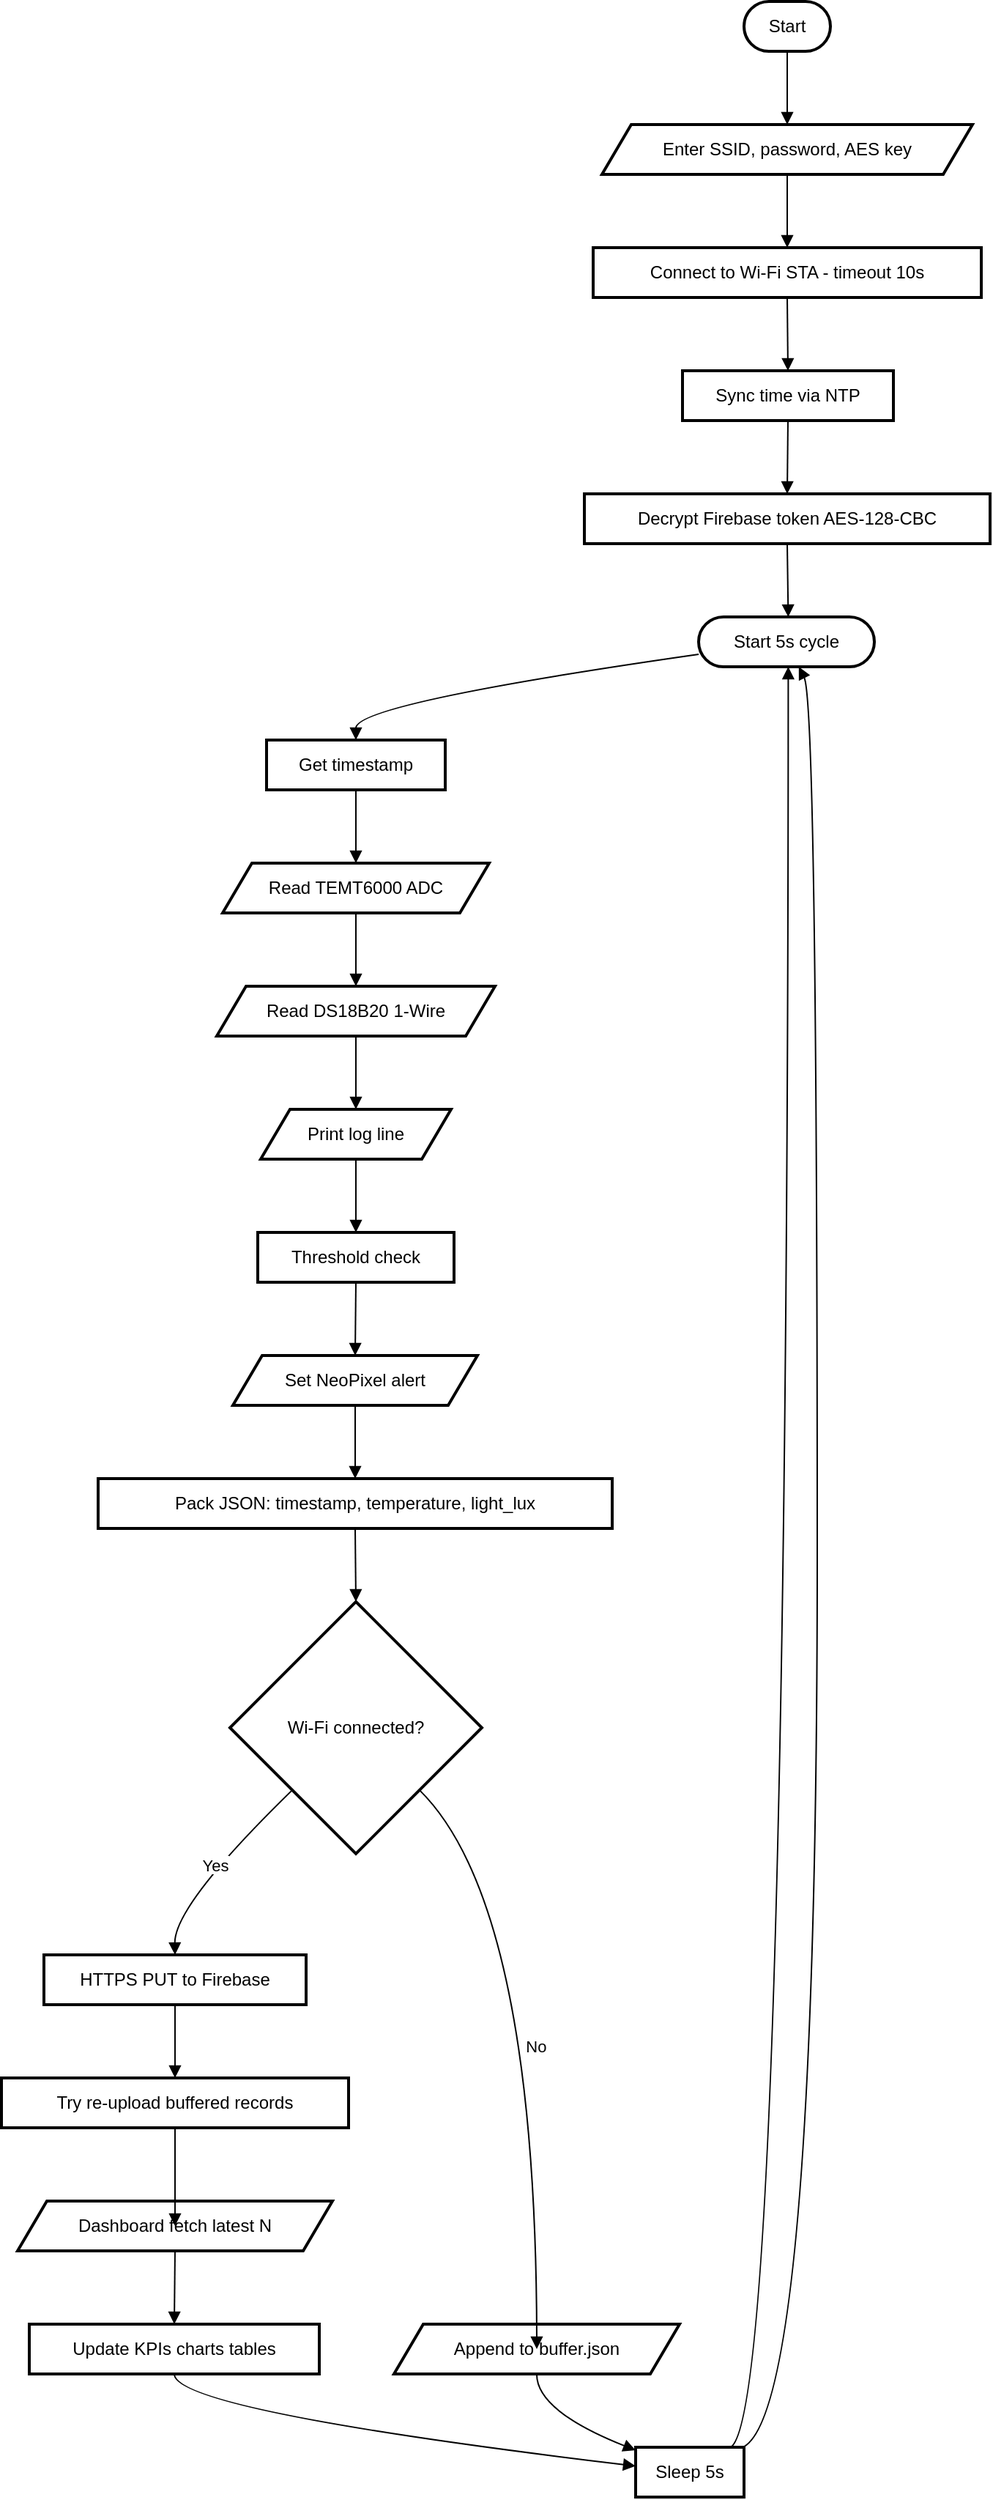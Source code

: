 <mxfile version="24.6.4" type="device">
  <diagram name="Page-1" id="440D_sD3tQnRxIJrRy80">
    <mxGraphModel dx="1366" dy="796" grid="1" gridSize="10" guides="1" tooltips="1" connect="1" arrows="1" fold="1" page="1" pageScale="1" pageWidth="850" pageHeight="1100" math="0" shadow="0">
      <root>
        <mxCell id="0" />
        <mxCell id="1" parent="0" />
        <mxCell id="8SY1c_L0tpS-AJmcnclH-1" value="Start" style="rounded=1;whiteSpace=wrap;arcSize=50;strokeWidth=2;" vertex="1" parent="1">
          <mxGeometry x="527" y="20" width="59" height="34" as="geometry" />
        </mxCell>
        <mxCell id="8SY1c_L0tpS-AJmcnclH-2" value="Enter SSID, password, AES key" style="shape=parallelogram;perimeter=parallelogramPerimeter;fixedSize=1;strokeWidth=2;whiteSpace=wrap;" vertex="1" parent="1">
          <mxGeometry x="430" y="104" width="253" height="34" as="geometry" />
        </mxCell>
        <mxCell id="8SY1c_L0tpS-AJmcnclH-3" value="Connect to Wi-Fi STA - timeout 10s" style="whiteSpace=wrap;strokeWidth=2;" vertex="1" parent="1">
          <mxGeometry x="424" y="188" width="265" height="34" as="geometry" />
        </mxCell>
        <mxCell id="8SY1c_L0tpS-AJmcnclH-4" value="Sync time via NTP" style="whiteSpace=wrap;strokeWidth=2;" vertex="1" parent="1">
          <mxGeometry x="485" y="272" width="144" height="34" as="geometry" />
        </mxCell>
        <mxCell id="8SY1c_L0tpS-AJmcnclH-5" value="Decrypt Firebase token AES-128-CBC" style="whiteSpace=wrap;strokeWidth=2;" vertex="1" parent="1">
          <mxGeometry x="418" y="356" width="277" height="34" as="geometry" />
        </mxCell>
        <mxCell id="8SY1c_L0tpS-AJmcnclH-6" value="Start 5s cycle" style="rounded=1;whiteSpace=wrap;arcSize=50;strokeWidth=2;" vertex="1" parent="1">
          <mxGeometry x="496" y="440" width="120" height="34" as="geometry" />
        </mxCell>
        <mxCell id="8SY1c_L0tpS-AJmcnclH-7" value="Get timestamp" style="whiteSpace=wrap;strokeWidth=2;" vertex="1" parent="1">
          <mxGeometry x="201" y="524" width="122" height="34" as="geometry" />
        </mxCell>
        <mxCell id="8SY1c_L0tpS-AJmcnclH-8" value="Read TEMT6000 ADC" style="shape=parallelogram;perimeter=parallelogramPerimeter;fixedSize=1;strokeWidth=2;whiteSpace=wrap;" vertex="1" parent="1">
          <mxGeometry x="171" y="608" width="182" height="34" as="geometry" />
        </mxCell>
        <mxCell id="8SY1c_L0tpS-AJmcnclH-9" value="Read DS18B20 1-Wire" style="shape=parallelogram;perimeter=parallelogramPerimeter;fixedSize=1;strokeWidth=2;whiteSpace=wrap;" vertex="1" parent="1">
          <mxGeometry x="167" y="692" width="190" height="34" as="geometry" />
        </mxCell>
        <mxCell id="8SY1c_L0tpS-AJmcnclH-10" value="Print log line" style="shape=parallelogram;perimeter=parallelogramPerimeter;fixedSize=1;strokeWidth=2;whiteSpace=wrap;" vertex="1" parent="1">
          <mxGeometry x="197" y="776" width="130" height="34" as="geometry" />
        </mxCell>
        <mxCell id="8SY1c_L0tpS-AJmcnclH-11" value="Threshold check" style="whiteSpace=wrap;strokeWidth=2;" vertex="1" parent="1">
          <mxGeometry x="195" y="860" width="134" height="34" as="geometry" />
        </mxCell>
        <mxCell id="8SY1c_L0tpS-AJmcnclH-12" value="Set NeoPixel alert" style="shape=parallelogram;perimeter=parallelogramPerimeter;fixedSize=1;strokeWidth=2;whiteSpace=wrap;" vertex="1" parent="1">
          <mxGeometry x="178" y="944" width="167" height="34" as="geometry" />
        </mxCell>
        <mxCell id="8SY1c_L0tpS-AJmcnclH-13" value="Pack JSON: timestamp, temperature, light_lux" style="whiteSpace=wrap;strokeWidth=2;" vertex="1" parent="1">
          <mxGeometry x="86" y="1028" width="351" height="34" as="geometry" />
        </mxCell>
        <mxCell id="8SY1c_L0tpS-AJmcnclH-14" value="Wi-Fi connected?" style="rhombus;strokeWidth=2;whiteSpace=wrap;" vertex="1" parent="1">
          <mxGeometry x="176" y="1112" width="172" height="172" as="geometry" />
        </mxCell>
        <mxCell id="8SY1c_L0tpS-AJmcnclH-15" value="HTTPS PUT to Firebase" style="whiteSpace=wrap;strokeWidth=2;" vertex="1" parent="1">
          <mxGeometry x="49" y="1353" width="179" height="34" as="geometry" />
        </mxCell>
        <mxCell id="8SY1c_L0tpS-AJmcnclH-16" value="Try re-upload buffered records" style="whiteSpace=wrap;strokeWidth=2;" vertex="1" parent="1">
          <mxGeometry x="20" y="1437" width="237" height="34" as="geometry" />
        </mxCell>
        <mxCell id="8SY1c_L0tpS-AJmcnclH-17" value="Append to buffer.json" style="shape=parallelogram;perimeter=parallelogramPerimeter;fixedSize=1;strokeWidth=2;whiteSpace=wrap;" vertex="1" parent="1">
          <mxGeometry x="288" y="1605" width="195" height="34" as="geometry" />
        </mxCell>
        <mxCell id="8SY1c_L0tpS-AJmcnclH-18" value="Dashboard fetch latest N" style="shape=parallelogram;perimeter=parallelogramPerimeter;fixedSize=1;strokeWidth=2;whiteSpace=wrap;" vertex="1" parent="1">
          <mxGeometry x="31" y="1521" width="215" height="34" as="geometry" />
        </mxCell>
        <mxCell id="8SY1c_L0tpS-AJmcnclH-19" value="Update KPIs charts tables" style="whiteSpace=wrap;strokeWidth=2;" vertex="1" parent="1">
          <mxGeometry x="39" y="1605" width="198" height="34" as="geometry" />
        </mxCell>
        <mxCell id="8SY1c_L0tpS-AJmcnclH-20" value="Sleep 5s" style="whiteSpace=wrap;strokeWidth=2;" vertex="1" parent="1">
          <mxGeometry x="453" y="1689" width="74" height="34" as="geometry" />
        </mxCell>
        <mxCell id="8SY1c_L0tpS-AJmcnclH-21" value="" style="curved=1;startArrow=none;endArrow=block;exitX=0.5;exitY=1;entryX=0.5;entryY=0;rounded=0;" edge="1" parent="1" source="8SY1c_L0tpS-AJmcnclH-1" target="8SY1c_L0tpS-AJmcnclH-2">
          <mxGeometry relative="1" as="geometry">
            <Array as="points" />
          </mxGeometry>
        </mxCell>
        <mxCell id="8SY1c_L0tpS-AJmcnclH-22" value="" style="curved=1;startArrow=none;endArrow=block;exitX=0.5;exitY=1;entryX=0.5;entryY=0;rounded=0;" edge="1" parent="1" source="8SY1c_L0tpS-AJmcnclH-2" target="8SY1c_L0tpS-AJmcnclH-3">
          <mxGeometry relative="1" as="geometry">
            <Array as="points" />
          </mxGeometry>
        </mxCell>
        <mxCell id="8SY1c_L0tpS-AJmcnclH-23" value="" style="curved=1;startArrow=none;endArrow=block;exitX=0.5;exitY=1;entryX=0.5;entryY=0;rounded=0;" edge="1" parent="1" source="8SY1c_L0tpS-AJmcnclH-3" target="8SY1c_L0tpS-AJmcnclH-4">
          <mxGeometry relative="1" as="geometry">
            <Array as="points" />
          </mxGeometry>
        </mxCell>
        <mxCell id="8SY1c_L0tpS-AJmcnclH-24" value="" style="curved=1;startArrow=none;endArrow=block;exitX=0.5;exitY=1;entryX=0.5;entryY=0;rounded=0;" edge="1" parent="1" source="8SY1c_L0tpS-AJmcnclH-4" target="8SY1c_L0tpS-AJmcnclH-5">
          <mxGeometry relative="1" as="geometry">
            <Array as="points" />
          </mxGeometry>
        </mxCell>
        <mxCell id="8SY1c_L0tpS-AJmcnclH-25" value="" style="curved=1;startArrow=none;endArrow=block;exitX=0.5;exitY=1;entryX=0.51;entryY=0;rounded=0;" edge="1" parent="1" source="8SY1c_L0tpS-AJmcnclH-5" target="8SY1c_L0tpS-AJmcnclH-6">
          <mxGeometry relative="1" as="geometry">
            <Array as="points" />
          </mxGeometry>
        </mxCell>
        <mxCell id="8SY1c_L0tpS-AJmcnclH-26" value="" style="curved=1;startArrow=none;endArrow=block;exitX=0;exitY=0.75;entryX=0.5;entryY=0;rounded=0;" edge="1" parent="1" source="8SY1c_L0tpS-AJmcnclH-6" target="8SY1c_L0tpS-AJmcnclH-7">
          <mxGeometry relative="1" as="geometry">
            <Array as="points">
              <mxPoint x="262" y="499" />
            </Array>
          </mxGeometry>
        </mxCell>
        <mxCell id="8SY1c_L0tpS-AJmcnclH-27" value="" style="curved=1;startArrow=none;endArrow=block;exitX=0.5;exitY=1;entryX=0.5;entryY=0;rounded=0;" edge="1" parent="1" source="8SY1c_L0tpS-AJmcnclH-7" target="8SY1c_L0tpS-AJmcnclH-8">
          <mxGeometry relative="1" as="geometry">
            <Array as="points" />
          </mxGeometry>
        </mxCell>
        <mxCell id="8SY1c_L0tpS-AJmcnclH-28" value="" style="curved=1;startArrow=none;endArrow=block;exitX=0.5;exitY=1;entryX=0.5;entryY=0;rounded=0;" edge="1" parent="1" source="8SY1c_L0tpS-AJmcnclH-8" target="8SY1c_L0tpS-AJmcnclH-9">
          <mxGeometry relative="1" as="geometry">
            <Array as="points" />
          </mxGeometry>
        </mxCell>
        <mxCell id="8SY1c_L0tpS-AJmcnclH-29" value="" style="curved=1;startArrow=none;endArrow=block;exitX=0.5;exitY=1;entryX=0.5;entryY=0;rounded=0;" edge="1" parent="1" source="8SY1c_L0tpS-AJmcnclH-9" target="8SY1c_L0tpS-AJmcnclH-10">
          <mxGeometry relative="1" as="geometry">
            <Array as="points" />
          </mxGeometry>
        </mxCell>
        <mxCell id="8SY1c_L0tpS-AJmcnclH-30" value="" style="curved=1;startArrow=none;endArrow=block;exitX=0.5;exitY=1;entryX=0.5;entryY=0;rounded=0;" edge="1" parent="1" source="8SY1c_L0tpS-AJmcnclH-10" target="8SY1c_L0tpS-AJmcnclH-11">
          <mxGeometry relative="1" as="geometry">
            <Array as="points" />
          </mxGeometry>
        </mxCell>
        <mxCell id="8SY1c_L0tpS-AJmcnclH-31" value="" style="curved=1;startArrow=none;endArrow=block;exitX=0.5;exitY=1;entryX=0.5;entryY=0;rounded=0;" edge="1" parent="1" source="8SY1c_L0tpS-AJmcnclH-11" target="8SY1c_L0tpS-AJmcnclH-12">
          <mxGeometry relative="1" as="geometry">
            <Array as="points" />
          </mxGeometry>
        </mxCell>
        <mxCell id="8SY1c_L0tpS-AJmcnclH-32" value="" style="curved=1;startArrow=none;endArrow=block;exitX=0.5;exitY=1;entryX=0.5;entryY=0;rounded=0;" edge="1" parent="1" source="8SY1c_L0tpS-AJmcnclH-12" target="8SY1c_L0tpS-AJmcnclH-13">
          <mxGeometry relative="1" as="geometry">
            <Array as="points" />
          </mxGeometry>
        </mxCell>
        <mxCell id="8SY1c_L0tpS-AJmcnclH-33" value="" style="curved=1;startArrow=none;endArrow=block;exitX=0.5;exitY=1;entryX=0.5;entryY=0;rounded=0;" edge="1" parent="1" source="8SY1c_L0tpS-AJmcnclH-13" target="8SY1c_L0tpS-AJmcnclH-14">
          <mxGeometry relative="1" as="geometry">
            <Array as="points" />
          </mxGeometry>
        </mxCell>
        <mxCell id="8SY1c_L0tpS-AJmcnclH-34" value="Yes" style="curved=1;startArrow=none;endArrow=block;exitX=0;exitY=0.99;entryX=0.5;entryY=0.01;rounded=0;" edge="1" parent="1" source="8SY1c_L0tpS-AJmcnclH-14" target="8SY1c_L0tpS-AJmcnclH-15">
          <mxGeometry relative="1" as="geometry">
            <Array as="points">
              <mxPoint x="138" y="1319" />
            </Array>
          </mxGeometry>
        </mxCell>
        <mxCell id="8SY1c_L0tpS-AJmcnclH-35" value="" style="curved=1;startArrow=none;endArrow=block;exitX=0.5;exitY=1.01;entryX=0.5;entryY=0.01;rounded=0;" edge="1" parent="1" source="8SY1c_L0tpS-AJmcnclH-15" target="8SY1c_L0tpS-AJmcnclH-16">
          <mxGeometry relative="1" as="geometry">
            <Array as="points" />
          </mxGeometry>
        </mxCell>
        <mxCell id="8SY1c_L0tpS-AJmcnclH-36" value="" style="curved=1;startArrow=none;endArrow=block;exitX=0.5;exitY=1.01;entryX=0.5;entryY=0.01;rounded=0;" edge="1" parent="1" source="8SY1c_L0tpS-AJmcnclH-16" target="8SY1c_L0tpS-AJmcnclH-18">
          <mxGeometry relative="1" as="geometry">
            <Array as="points" />
          </mxGeometry>
        </mxCell>
        <mxCell id="8SY1c_L0tpS-AJmcnclH-37" value="" style="curved=1;startArrow=none;endArrow=block;exitX=0.5;exitY=1.01;entryX=0.5;entryY=0.01;rounded=0;" edge="1" parent="1" source="8SY1c_L0tpS-AJmcnclH-18" target="8SY1c_L0tpS-AJmcnclH-19">
          <mxGeometry relative="1" as="geometry">
            <Array as="points" />
          </mxGeometry>
        </mxCell>
        <mxCell id="8SY1c_L0tpS-AJmcnclH-38" value="" style="curved=1;startArrow=none;endArrow=block;exitX=0.5;exitY=1.01;entryX=0.01;entryY=0.38;rounded=0;" edge="1" parent="1" source="8SY1c_L0tpS-AJmcnclH-19" target="8SY1c_L0tpS-AJmcnclH-20">
          <mxGeometry relative="1" as="geometry">
            <Array as="points">
              <mxPoint x="138" y="1664" />
            </Array>
          </mxGeometry>
        </mxCell>
        <mxCell id="8SY1c_L0tpS-AJmcnclH-39" value="" style="curved=1;startArrow=none;endArrow=block;exitX=0.87;exitY=0.01;entryX=0.51;entryY=1;rounded=0;" edge="1" parent="1" source="8SY1c_L0tpS-AJmcnclH-20" target="8SY1c_L0tpS-AJmcnclH-6">
          <mxGeometry relative="1" as="geometry">
            <Array as="points">
              <mxPoint x="557" y="1664" />
            </Array>
          </mxGeometry>
        </mxCell>
        <mxCell id="8SY1c_L0tpS-AJmcnclH-40" value="No" style="curved=1;startArrow=none;endArrow=block;exitX=1;exitY=0.99;entryX=0.5;entryY=0.01;rounded=0;" edge="1" parent="1" source="8SY1c_L0tpS-AJmcnclH-14" target="8SY1c_L0tpS-AJmcnclH-17">
          <mxGeometry relative="1" as="geometry">
            <Array as="points">
              <mxPoint x="385" y="1319" />
            </Array>
          </mxGeometry>
        </mxCell>
        <mxCell id="8SY1c_L0tpS-AJmcnclH-41" value="" style="curved=1;startArrow=none;endArrow=block;exitX=0.5;exitY=1.01;entryX=0.01;entryY=0.07;rounded=0;" edge="1" parent="1" source="8SY1c_L0tpS-AJmcnclH-17" target="8SY1c_L0tpS-AJmcnclH-20">
          <mxGeometry relative="1" as="geometry">
            <Array as="points">
              <mxPoint x="385" y="1664" />
            </Array>
          </mxGeometry>
        </mxCell>
        <mxCell id="8SY1c_L0tpS-AJmcnclH-42" value="" style="curved=1;startArrow=none;endArrow=block;exitX=0.98;exitY=0.01;entryX=0.57;entryY=1;rounded=0;" edge="1" parent="1" source="8SY1c_L0tpS-AJmcnclH-20" target="8SY1c_L0tpS-AJmcnclH-6">
          <mxGeometry relative="1" as="geometry">
            <Array as="points">
              <mxPoint x="577" y="1664" />
              <mxPoint x="577" y="499" />
            </Array>
          </mxGeometry>
        </mxCell>
      </root>
    </mxGraphModel>
  </diagram>
</mxfile>
